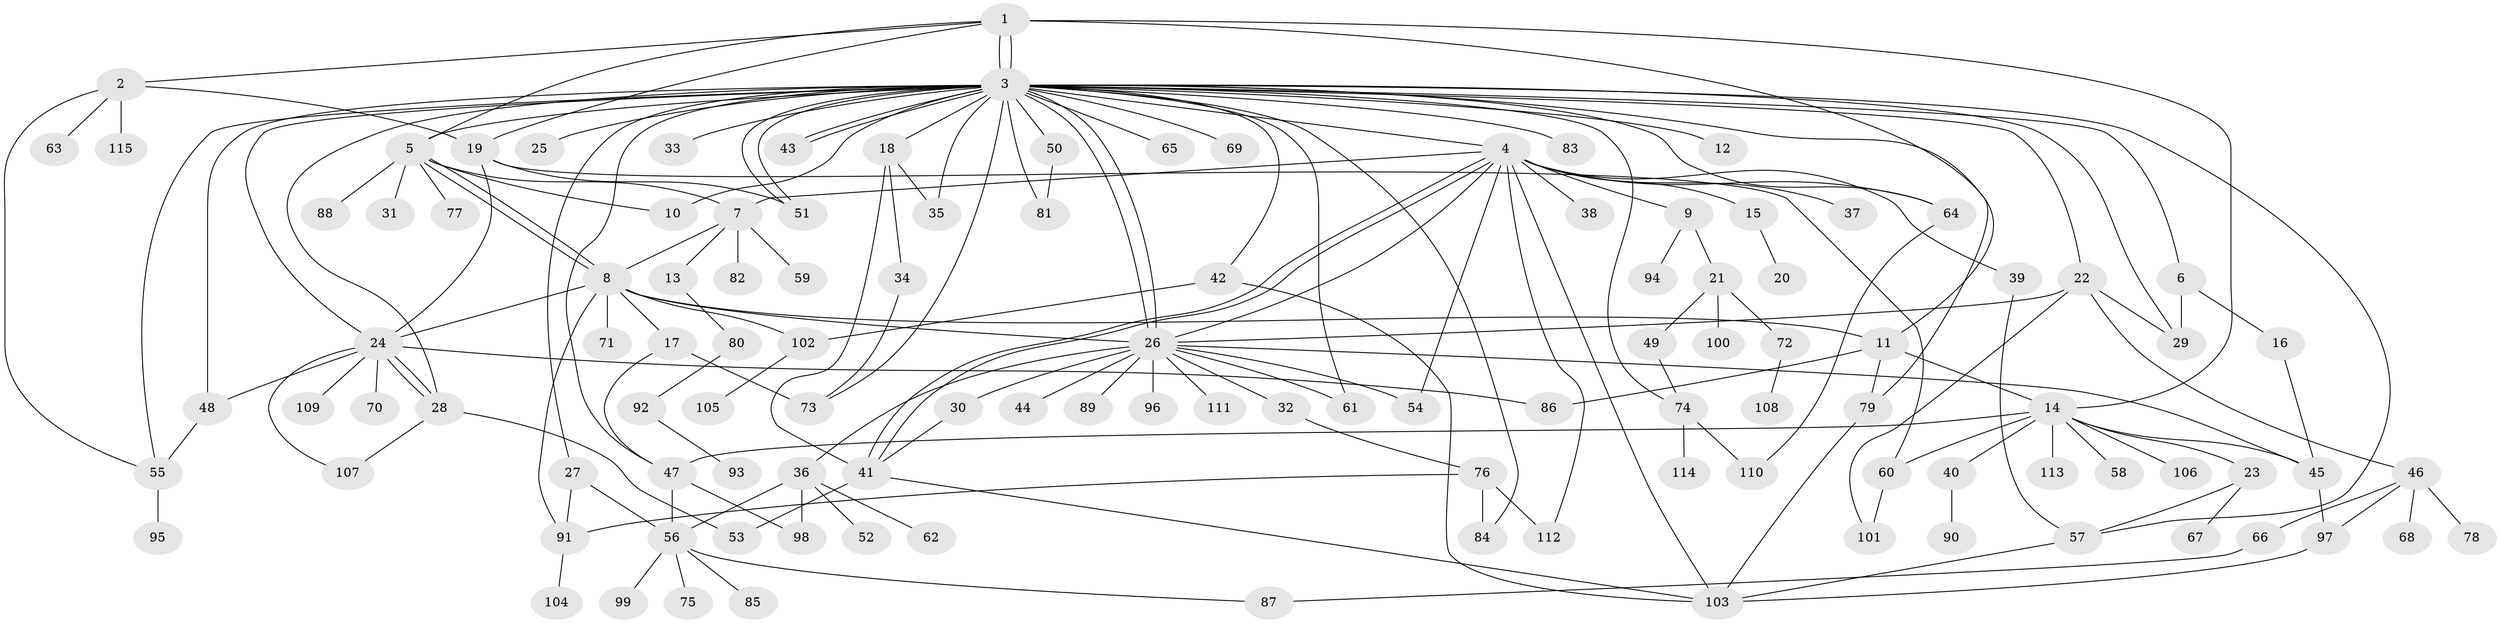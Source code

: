 // Generated by graph-tools (version 1.1) at 2025/35/03/09/25 02:35:37]
// undirected, 115 vertices, 178 edges
graph export_dot {
graph [start="1"]
  node [color=gray90,style=filled];
  1;
  2;
  3;
  4;
  5;
  6;
  7;
  8;
  9;
  10;
  11;
  12;
  13;
  14;
  15;
  16;
  17;
  18;
  19;
  20;
  21;
  22;
  23;
  24;
  25;
  26;
  27;
  28;
  29;
  30;
  31;
  32;
  33;
  34;
  35;
  36;
  37;
  38;
  39;
  40;
  41;
  42;
  43;
  44;
  45;
  46;
  47;
  48;
  49;
  50;
  51;
  52;
  53;
  54;
  55;
  56;
  57;
  58;
  59;
  60;
  61;
  62;
  63;
  64;
  65;
  66;
  67;
  68;
  69;
  70;
  71;
  72;
  73;
  74;
  75;
  76;
  77;
  78;
  79;
  80;
  81;
  82;
  83;
  84;
  85;
  86;
  87;
  88;
  89;
  90;
  91;
  92;
  93;
  94;
  95;
  96;
  97;
  98;
  99;
  100;
  101;
  102;
  103;
  104;
  105;
  106;
  107;
  108;
  109;
  110;
  111;
  112;
  113;
  114;
  115;
  1 -- 2;
  1 -- 3;
  1 -- 3;
  1 -- 5;
  1 -- 11;
  1 -- 14;
  1 -- 19;
  2 -- 19;
  2 -- 55;
  2 -- 63;
  2 -- 115;
  3 -- 4;
  3 -- 5;
  3 -- 6;
  3 -- 10;
  3 -- 12;
  3 -- 18;
  3 -- 22;
  3 -- 24;
  3 -- 25;
  3 -- 26;
  3 -- 26;
  3 -- 27;
  3 -- 28;
  3 -- 29;
  3 -- 33;
  3 -- 35;
  3 -- 42;
  3 -- 43;
  3 -- 43;
  3 -- 47;
  3 -- 48;
  3 -- 50;
  3 -- 51;
  3 -- 51;
  3 -- 55;
  3 -- 57;
  3 -- 61;
  3 -- 64;
  3 -- 65;
  3 -- 69;
  3 -- 73;
  3 -- 74;
  3 -- 79;
  3 -- 81;
  3 -- 83;
  3 -- 84;
  4 -- 7;
  4 -- 9;
  4 -- 15;
  4 -- 26;
  4 -- 37;
  4 -- 38;
  4 -- 39;
  4 -- 41;
  4 -- 41;
  4 -- 54;
  4 -- 64;
  4 -- 103;
  4 -- 112;
  5 -- 7;
  5 -- 8;
  5 -- 8;
  5 -- 10;
  5 -- 31;
  5 -- 77;
  5 -- 88;
  6 -- 16;
  6 -- 29;
  7 -- 8;
  7 -- 13;
  7 -- 59;
  7 -- 82;
  8 -- 11;
  8 -- 17;
  8 -- 24;
  8 -- 26;
  8 -- 71;
  8 -- 91;
  8 -- 102;
  9 -- 21;
  9 -- 94;
  11 -- 14;
  11 -- 79;
  11 -- 86;
  13 -- 80;
  14 -- 23;
  14 -- 40;
  14 -- 45;
  14 -- 47;
  14 -- 58;
  14 -- 60;
  14 -- 106;
  14 -- 113;
  15 -- 20;
  16 -- 45;
  17 -- 47;
  17 -- 73;
  18 -- 34;
  18 -- 35;
  18 -- 41;
  19 -- 24;
  19 -- 51;
  19 -- 60;
  21 -- 49;
  21 -- 72;
  21 -- 100;
  22 -- 26;
  22 -- 29;
  22 -- 46;
  22 -- 101;
  23 -- 57;
  23 -- 67;
  24 -- 28;
  24 -- 28;
  24 -- 48;
  24 -- 70;
  24 -- 86;
  24 -- 107;
  24 -- 109;
  26 -- 30;
  26 -- 32;
  26 -- 36;
  26 -- 44;
  26 -- 45;
  26 -- 54;
  26 -- 61;
  26 -- 89;
  26 -- 96;
  26 -- 111;
  27 -- 56;
  27 -- 91;
  28 -- 53;
  28 -- 107;
  30 -- 41;
  32 -- 76;
  34 -- 73;
  36 -- 52;
  36 -- 56;
  36 -- 62;
  36 -- 98;
  39 -- 57;
  40 -- 90;
  41 -- 53;
  41 -- 103;
  42 -- 102;
  42 -- 103;
  45 -- 97;
  46 -- 66;
  46 -- 68;
  46 -- 78;
  46 -- 97;
  47 -- 56;
  47 -- 98;
  48 -- 55;
  49 -- 74;
  50 -- 81;
  55 -- 95;
  56 -- 75;
  56 -- 85;
  56 -- 87;
  56 -- 99;
  57 -- 103;
  60 -- 101;
  64 -- 110;
  66 -- 87;
  72 -- 108;
  74 -- 110;
  74 -- 114;
  76 -- 84;
  76 -- 91;
  76 -- 112;
  79 -- 103;
  80 -- 92;
  91 -- 104;
  92 -- 93;
  97 -- 103;
  102 -- 105;
}
